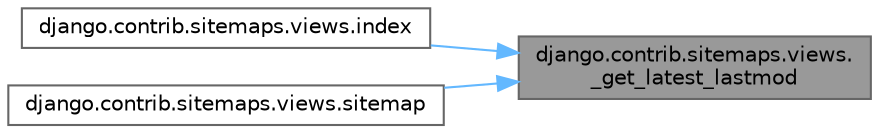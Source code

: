 digraph "django.contrib.sitemaps.views._get_latest_lastmod"
{
 // LATEX_PDF_SIZE
  bgcolor="transparent";
  edge [fontname=Helvetica,fontsize=10,labelfontname=Helvetica,labelfontsize=10];
  node [fontname=Helvetica,fontsize=10,shape=box,height=0.2,width=0.4];
  rankdir="RL";
  Node1 [id="Node000001",label="django.contrib.sitemaps.views.\l_get_latest_lastmod",height=0.2,width=0.4,color="gray40", fillcolor="grey60", style="filled", fontcolor="black",tooltip=" "];
  Node1 -> Node2 [id="edge1_Node000001_Node000002",dir="back",color="steelblue1",style="solid",tooltip=" "];
  Node2 [id="Node000002",label="django.contrib.sitemaps.views.index",height=0.2,width=0.4,color="grey40", fillcolor="white", style="filled",URL="$namespacedjango_1_1contrib_1_1sitemaps_1_1views.html#ad7cc3202b94b00abe35349696079de79",tooltip=" "];
  Node1 -> Node3 [id="edge2_Node000001_Node000003",dir="back",color="steelblue1",style="solid",tooltip=" "];
  Node3 [id="Node000003",label="django.contrib.sitemaps.views.sitemap",height=0.2,width=0.4,color="grey40", fillcolor="white", style="filled",URL="$namespacedjango_1_1contrib_1_1sitemaps_1_1views.html#ab6592fbff5930158837c56738b9688b3",tooltip=" "];
}
